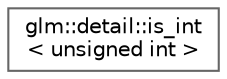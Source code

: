 digraph "Graphical Class Hierarchy"
{
 // LATEX_PDF_SIZE
  bgcolor="transparent";
  edge [fontname=Helvetica,fontsize=10,labelfontname=Helvetica,labelfontsize=10];
  node [fontname=Helvetica,fontsize=10,shape=box,height=0.2,width=0.4];
  rankdir="LR";
  Node0 [id="Node000000",label="glm::detail::is_int\l\< unsigned int \>",height=0.2,width=0.4,color="grey40", fillcolor="white", style="filled",URL="$structglm_1_1detail_1_1is__int_3_01unsigned_01int_01_4.html",tooltip=" "];
}
